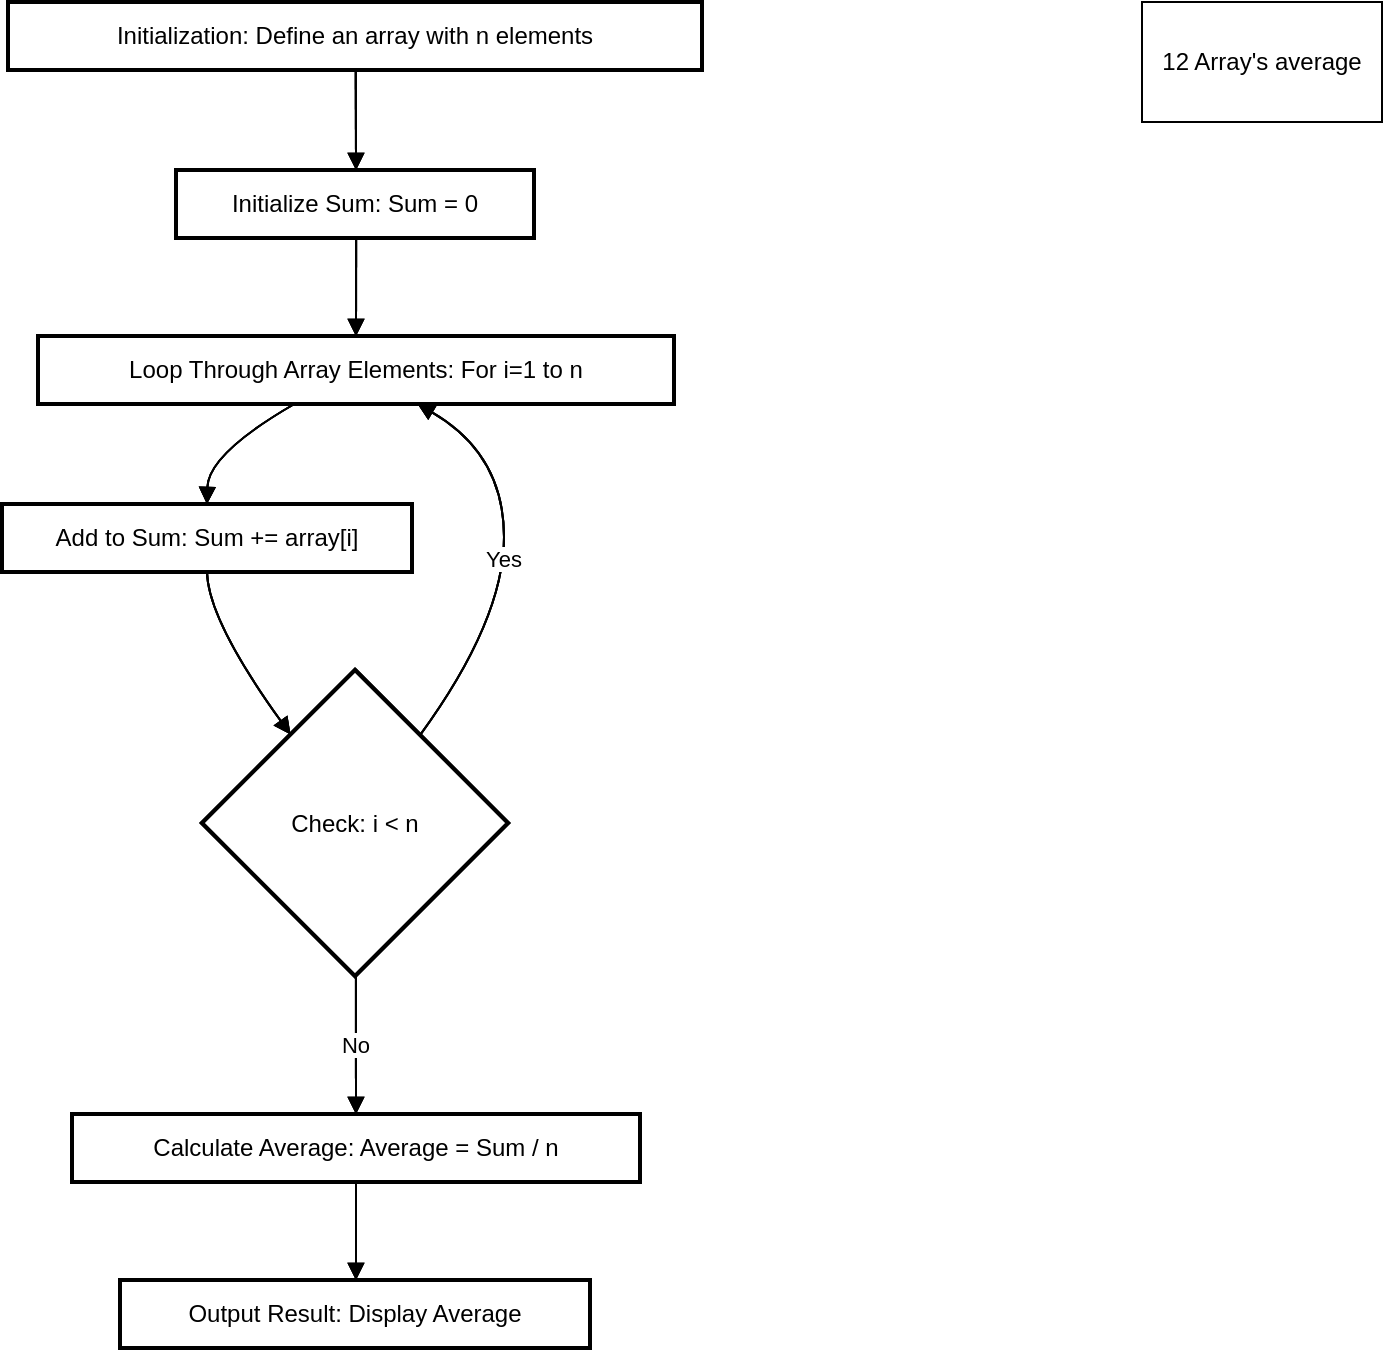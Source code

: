 <mxfile version="22.1.3" type="device" pages="4">
  <diagram id="qxL713kN8bWU6vChNhjM" name="12 Array&#39;s average">
    <mxGraphModel dx="1461" dy="866" grid="1" gridSize="10" guides="1" tooltips="1" connect="1" arrows="1" fold="1" page="1" pageScale="1" pageWidth="827" pageHeight="1169" math="0" shadow="0">
      <root>
        <mxCell id="0" />
        <mxCell id="1" parent="0" />
        <mxCell id="49Zn-wZP_Qk-l5ViFRe0-1" value="Initialization: Define an array with n elements" style="whiteSpace=wrap;strokeWidth=2;" vertex="1" parent="1">
          <mxGeometry x="23" y="20" width="347" height="34" as="geometry" />
        </mxCell>
        <mxCell id="49Zn-wZP_Qk-l5ViFRe0-2" value="Initialize Sum: Sum = 0" style="whiteSpace=wrap;strokeWidth=2;" vertex="1" parent="1">
          <mxGeometry x="107" y="104" width="179" height="34" as="geometry" />
        </mxCell>
        <mxCell id="49Zn-wZP_Qk-l5ViFRe0-3" value="Loop Through Array Elements: For i=1 to n" style="whiteSpace=wrap;strokeWidth=2;" vertex="1" parent="1">
          <mxGeometry x="38" y="187" width="318" height="34" as="geometry" />
        </mxCell>
        <mxCell id="49Zn-wZP_Qk-l5ViFRe0-4" value="Add to Sum: Sum += arrayi" style="whiteSpace=wrap;strokeWidth=2;" vertex="1" parent="1">
          <mxGeometry x="20" y="271" width="205" height="34" as="geometry" />
        </mxCell>
        <mxCell id="49Zn-wZP_Qk-l5ViFRe0-5" value="Check: i &amp;lt; n" style="rhombus;strokeWidth=2;whiteSpace=wrap;" vertex="1" parent="1">
          <mxGeometry x="120" y="354" width="153" height="153" as="geometry" />
        </mxCell>
        <mxCell id="49Zn-wZP_Qk-l5ViFRe0-6" value="Calculate Average: Average = Sum / n" style="whiteSpace=wrap;strokeWidth=2;" vertex="1" parent="1">
          <mxGeometry x="55" y="576" width="284" height="34" as="geometry" />
        </mxCell>
        <mxCell id="49Zn-wZP_Qk-l5ViFRe0-7" value="Output Result: Display Average" style="whiteSpace=wrap;strokeWidth=2;" vertex="1" parent="1">
          <mxGeometry x="79" y="659" width="235" height="34" as="geometry" />
        </mxCell>
        <mxCell id="49Zn-wZP_Qk-l5ViFRe0-8" value="" style="curved=1;startArrow=none;endArrow=block;exitX=0.501;exitY=0.985;entryX=0.503;entryY=-0.015;rounded=0;" edge="1" parent="1" source="49Zn-wZP_Qk-l5ViFRe0-1" target="49Zn-wZP_Qk-l5ViFRe0-2">
          <mxGeometry relative="1" as="geometry">
            <Array as="points" />
          </mxGeometry>
        </mxCell>
        <mxCell id="49Zn-wZP_Qk-l5ViFRe0-9" value="" style="curved=1;startArrow=none;endArrow=block;exitX=0.503;exitY=0.971;entryX=0.5;entryY=0;rounded=0;" edge="1" parent="1" source="49Zn-wZP_Qk-l5ViFRe0-2" target="49Zn-wZP_Qk-l5ViFRe0-3">
          <mxGeometry relative="1" as="geometry">
            <Array as="points" />
          </mxGeometry>
        </mxCell>
        <mxCell id="49Zn-wZP_Qk-l5ViFRe0-10" value="" style="curved=1;startArrow=none;endArrow=block;exitX=0.406;exitY=0.985;entryX=0.5;entryY=-0.015;rounded=0;" edge="1" parent="1" source="49Zn-wZP_Qk-l5ViFRe0-3" target="49Zn-wZP_Qk-l5ViFRe0-4">
          <mxGeometry relative="1" as="geometry">
            <Array as="points">
              <mxPoint x="123" y="246" />
            </Array>
          </mxGeometry>
        </mxCell>
        <mxCell id="49Zn-wZP_Qk-l5ViFRe0-11" value="" style="curved=1;startArrow=none;endArrow=block;exitX=0.5;exitY=0.971;entryX=0.136;entryY=0;rounded=0;" edge="1" parent="1" source="49Zn-wZP_Qk-l5ViFRe0-4" target="49Zn-wZP_Qk-l5ViFRe0-5">
          <mxGeometry relative="1" as="geometry">
            <Array as="points">
              <mxPoint x="123" y="329" />
            </Array>
          </mxGeometry>
        </mxCell>
        <mxCell id="49Zn-wZP_Qk-l5ViFRe0-12" value="Yes" style="curved=1;startArrow=none;endArrow=block;exitX=0.87;exitY=0;entryX=0.594;entryY=0.985;rounded=0;" edge="1" parent="1" source="49Zn-wZP_Qk-l5ViFRe0-5" target="49Zn-wZP_Qk-l5ViFRe0-3">
          <mxGeometry relative="1" as="geometry">
            <Array as="points">
              <mxPoint x="271" y="329" />
              <mxPoint x="271" y="246" />
            </Array>
          </mxGeometry>
        </mxCell>
        <mxCell id="49Zn-wZP_Qk-l5ViFRe0-13" value="No" style="curved=1;startArrow=none;endArrow=block;exitX=0.503;exitY=1.003;entryX=0.5;entryY=-0.003;rounded=0;" edge="1" parent="1" source="49Zn-wZP_Qk-l5ViFRe0-5" target="49Zn-wZP_Qk-l5ViFRe0-6">
          <mxGeometry relative="1" as="geometry">
            <Array as="points" />
          </mxGeometry>
        </mxCell>
        <mxCell id="49Zn-wZP_Qk-l5ViFRe0-14" value="" style="curved=1;startArrow=none;endArrow=block;exitX=0.5;exitY=0.983;entryX=0.502;entryY=0.012;rounded=0;" edge="1" parent="1" source="49Zn-wZP_Qk-l5ViFRe0-6" target="49Zn-wZP_Qk-l5ViFRe0-7">
          <mxGeometry relative="1" as="geometry">
            <Array as="points" />
          </mxGeometry>
        </mxCell>
        <mxCell id="49Zn-wZP_Qk-l5ViFRe0-15" value="Initialization: Define an array with n elements" style="whiteSpace=wrap;strokeWidth=2;" vertex="1" parent="1">
          <mxGeometry x="23" y="20" width="347" height="34" as="geometry" />
        </mxCell>
        <mxCell id="49Zn-wZP_Qk-l5ViFRe0-16" value="Initialize Sum: Sum = 0" style="whiteSpace=wrap;strokeWidth=2;" vertex="1" parent="1">
          <mxGeometry x="107" y="104" width="179" height="34" as="geometry" />
        </mxCell>
        <mxCell id="49Zn-wZP_Qk-l5ViFRe0-17" value="Loop Through Array Elements: For i=1 to n" style="whiteSpace=wrap;strokeWidth=2;" vertex="1" parent="1">
          <mxGeometry x="38" y="187" width="318" height="34" as="geometry" />
        </mxCell>
        <mxCell id="49Zn-wZP_Qk-l5ViFRe0-18" value="Add to Sum: Sum += arrayi" style="whiteSpace=wrap;strokeWidth=2;" vertex="1" parent="1">
          <mxGeometry x="20" y="271" width="205" height="34" as="geometry" />
        </mxCell>
        <mxCell id="49Zn-wZP_Qk-l5ViFRe0-19" value="Check: i &amp;lt; n" style="rhombus;strokeWidth=2;whiteSpace=wrap;" vertex="1" parent="1">
          <mxGeometry x="120" y="354" width="153" height="153" as="geometry" />
        </mxCell>
        <mxCell id="49Zn-wZP_Qk-l5ViFRe0-20" value="Calculate Average: Average = Sum / n" style="whiteSpace=wrap;strokeWidth=2;" vertex="1" parent="1">
          <mxGeometry x="55" y="576" width="284" height="34" as="geometry" />
        </mxCell>
        <mxCell id="49Zn-wZP_Qk-l5ViFRe0-21" value="Output Result: Display Average" style="whiteSpace=wrap;strokeWidth=2;" vertex="1" parent="1">
          <mxGeometry x="79" y="659" width="235" height="34" as="geometry" />
        </mxCell>
        <mxCell id="49Zn-wZP_Qk-l5ViFRe0-22" value="" style="curved=1;startArrow=none;endArrow=block;exitX=0.501;exitY=0.985;entryX=0.503;entryY=-0.015;rounded=0;" edge="1" parent="1" source="49Zn-wZP_Qk-l5ViFRe0-15" target="49Zn-wZP_Qk-l5ViFRe0-16">
          <mxGeometry relative="1" as="geometry">
            <Array as="points" />
          </mxGeometry>
        </mxCell>
        <mxCell id="49Zn-wZP_Qk-l5ViFRe0-23" value="" style="curved=1;startArrow=none;endArrow=block;exitX=0.503;exitY=0.971;entryX=0.5;entryY=0;rounded=0;" edge="1" parent="1" source="49Zn-wZP_Qk-l5ViFRe0-16" target="49Zn-wZP_Qk-l5ViFRe0-17">
          <mxGeometry relative="1" as="geometry">
            <Array as="points" />
          </mxGeometry>
        </mxCell>
        <mxCell id="49Zn-wZP_Qk-l5ViFRe0-24" value="" style="curved=1;startArrow=none;endArrow=block;exitX=0.406;exitY=0.985;entryX=0.5;entryY=-0.015;rounded=0;" edge="1" parent="1" source="49Zn-wZP_Qk-l5ViFRe0-17" target="49Zn-wZP_Qk-l5ViFRe0-18">
          <mxGeometry relative="1" as="geometry">
            <Array as="points">
              <mxPoint x="123" y="246" />
            </Array>
          </mxGeometry>
        </mxCell>
        <mxCell id="49Zn-wZP_Qk-l5ViFRe0-25" value="" style="curved=1;startArrow=none;endArrow=block;exitX=0.5;exitY=0.971;entryX=0.136;entryY=0;rounded=0;" edge="1" parent="1" source="49Zn-wZP_Qk-l5ViFRe0-18" target="49Zn-wZP_Qk-l5ViFRe0-19">
          <mxGeometry relative="1" as="geometry">
            <Array as="points">
              <mxPoint x="123" y="329" />
            </Array>
          </mxGeometry>
        </mxCell>
        <mxCell id="49Zn-wZP_Qk-l5ViFRe0-26" value="Yes" style="curved=1;startArrow=none;endArrow=block;exitX=0.87;exitY=0;entryX=0.594;entryY=0.985;rounded=0;" edge="1" parent="1" source="49Zn-wZP_Qk-l5ViFRe0-19" target="49Zn-wZP_Qk-l5ViFRe0-17">
          <mxGeometry relative="1" as="geometry">
            <Array as="points">
              <mxPoint x="271" y="329" />
              <mxPoint x="271" y="246" />
            </Array>
          </mxGeometry>
        </mxCell>
        <mxCell id="49Zn-wZP_Qk-l5ViFRe0-27" value="No" style="curved=1;startArrow=none;endArrow=block;exitX=0.503;exitY=1.003;entryX=0.5;entryY=-0.003;rounded=0;" edge="1" parent="1" source="49Zn-wZP_Qk-l5ViFRe0-19" target="49Zn-wZP_Qk-l5ViFRe0-20">
          <mxGeometry relative="1" as="geometry">
            <Array as="points" />
          </mxGeometry>
        </mxCell>
        <mxCell id="49Zn-wZP_Qk-l5ViFRe0-28" value="" style="curved=1;startArrow=none;endArrow=block;exitX=0.5;exitY=0.983;entryX=0.502;entryY=0.012;rounded=0;" edge="1" parent="1" source="49Zn-wZP_Qk-l5ViFRe0-20" target="49Zn-wZP_Qk-l5ViFRe0-21">
          <mxGeometry relative="1" as="geometry">
            <Array as="points" />
          </mxGeometry>
        </mxCell>
        <mxCell id="49Zn-wZP_Qk-l5ViFRe0-29" value="Initialization: Define an array with n elements" style="whiteSpace=wrap;strokeWidth=2;" vertex="1" parent="1">
          <mxGeometry x="23" y="20" width="347" height="34" as="geometry" />
        </mxCell>
        <mxCell id="49Zn-wZP_Qk-l5ViFRe0-30" value="Initialize Sum: Sum = 0" style="whiteSpace=wrap;strokeWidth=2;" vertex="1" parent="1">
          <mxGeometry x="107" y="104" width="179" height="34" as="geometry" />
        </mxCell>
        <mxCell id="49Zn-wZP_Qk-l5ViFRe0-31" value="Loop Through Array Elements: For i=1 to n" style="whiteSpace=wrap;strokeWidth=2;" vertex="1" parent="1">
          <mxGeometry x="38" y="187" width="318" height="34" as="geometry" />
        </mxCell>
        <mxCell id="49Zn-wZP_Qk-l5ViFRe0-32" value="Add to Sum: Sum += array[i]" style="whiteSpace=wrap;strokeWidth=2;" vertex="1" parent="1">
          <mxGeometry x="20" y="271" width="205" height="34" as="geometry" />
        </mxCell>
        <mxCell id="49Zn-wZP_Qk-l5ViFRe0-33" value="Check: i &lt; n" style="rhombus;strokeWidth=2;whiteSpace=wrap;" vertex="1" parent="1">
          <mxGeometry x="120" y="354" width="153" height="153" as="geometry" />
        </mxCell>
        <mxCell id="49Zn-wZP_Qk-l5ViFRe0-34" value="Calculate Average: Average = Sum / n" style="whiteSpace=wrap;strokeWidth=2;" vertex="1" parent="1">
          <mxGeometry x="55" y="576" width="284" height="34" as="geometry" />
        </mxCell>
        <mxCell id="49Zn-wZP_Qk-l5ViFRe0-35" value="Output Result: Display Average" style="whiteSpace=wrap;strokeWidth=2;" vertex="1" parent="1">
          <mxGeometry x="79" y="659" width="235" height="34" as="geometry" />
        </mxCell>
        <mxCell id="49Zn-wZP_Qk-l5ViFRe0-36" value="" style="curved=1;startArrow=none;endArrow=block;exitX=0.501;exitY=0.985;entryX=0.503;entryY=-0.015;rounded=0;" edge="1" parent="1" source="49Zn-wZP_Qk-l5ViFRe0-29" target="49Zn-wZP_Qk-l5ViFRe0-30">
          <mxGeometry relative="1" as="geometry">
            <Array as="points" />
          </mxGeometry>
        </mxCell>
        <mxCell id="49Zn-wZP_Qk-l5ViFRe0-37" value="" style="curved=1;startArrow=none;endArrow=block;exitX=0.503;exitY=0.971;entryX=0.5;entryY=0;rounded=0;" edge="1" parent="1" source="49Zn-wZP_Qk-l5ViFRe0-30" target="49Zn-wZP_Qk-l5ViFRe0-31">
          <mxGeometry relative="1" as="geometry">
            <Array as="points" />
          </mxGeometry>
        </mxCell>
        <mxCell id="49Zn-wZP_Qk-l5ViFRe0-38" value="" style="curved=1;startArrow=none;endArrow=block;exitX=0.406;exitY=0.985;entryX=0.5;entryY=-0.015;rounded=0;" edge="1" parent="1" source="49Zn-wZP_Qk-l5ViFRe0-31" target="49Zn-wZP_Qk-l5ViFRe0-32">
          <mxGeometry relative="1" as="geometry">
            <Array as="points">
              <mxPoint x="123" y="246" />
            </Array>
          </mxGeometry>
        </mxCell>
        <mxCell id="49Zn-wZP_Qk-l5ViFRe0-39" value="" style="curved=1;startArrow=none;endArrow=block;exitX=0.5;exitY=0.971;entryX=0.136;entryY=0;rounded=0;" edge="1" parent="1" source="49Zn-wZP_Qk-l5ViFRe0-32" target="49Zn-wZP_Qk-l5ViFRe0-33">
          <mxGeometry relative="1" as="geometry">
            <Array as="points">
              <mxPoint x="123" y="329" />
            </Array>
          </mxGeometry>
        </mxCell>
        <mxCell id="49Zn-wZP_Qk-l5ViFRe0-40" value="Yes" style="curved=1;startArrow=none;endArrow=block;exitX=0.87;exitY=0;entryX=0.594;entryY=0.985;rounded=0;" edge="1" parent="1" source="49Zn-wZP_Qk-l5ViFRe0-33" target="49Zn-wZP_Qk-l5ViFRe0-31">
          <mxGeometry relative="1" as="geometry">
            <Array as="points">
              <mxPoint x="271" y="329" />
              <mxPoint x="271" y="246" />
            </Array>
          </mxGeometry>
        </mxCell>
        <mxCell id="49Zn-wZP_Qk-l5ViFRe0-41" value="No" style="curved=1;startArrow=none;endArrow=block;exitX=0.503;exitY=1.003;entryX=0.5;entryY=-0.003;rounded=0;" edge="1" parent="1" source="49Zn-wZP_Qk-l5ViFRe0-33" target="49Zn-wZP_Qk-l5ViFRe0-34">
          <mxGeometry relative="1" as="geometry">
            <Array as="points" />
          </mxGeometry>
        </mxCell>
        <mxCell id="49Zn-wZP_Qk-l5ViFRe0-42" value="" style="curved=1;startArrow=none;endArrow=block;exitX=0.5;exitY=0.983;entryX=0.502;entryY=0.012;rounded=0;" edge="1" parent="1" source="49Zn-wZP_Qk-l5ViFRe0-34" target="49Zn-wZP_Qk-l5ViFRe0-35">
          <mxGeometry relative="1" as="geometry">
            <Array as="points" />
          </mxGeometry>
        </mxCell>
        <mxCell id="t8vSbve2dX0XLb2_3TG1-1" value="12 Array&#39;s average" style="rounded=0;whiteSpace=wrap;html=1;" vertex="1" parent="1">
          <mxGeometry x="590" y="20" width="120" height="60" as="geometry" />
        </mxCell>
      </root>
    </mxGraphModel>
  </diagram>
  <diagram id="JDEsV9QuojuC57N2pW2-" name="17 Swap array">
    <mxGraphModel dx="1242" dy="736" grid="1" gridSize="10" guides="1" tooltips="1" connect="1" arrows="1" fold="1" page="1" pageScale="1" pageWidth="827" pageHeight="1169" math="0" shadow="0">
      <root>
        <mxCell id="0" />
        <mxCell id="1" parent="0" />
        <mxCell id="sEVxRAE-g1DBfIfK3yg--1" value="Initialization: Define an array with n elements" style="whiteSpace=wrap;strokeWidth=2;" vertex="1" parent="1">
          <mxGeometry x="133" y="20" width="347" height="34" as="geometry" />
        </mxCell>
        <mxCell id="sEVxRAE-g1DBfIfK3yg--2" value="Loop: For i=0 to n/2 - 1" style="whiteSpace=wrap;strokeWidth=2;" vertex="1" parent="1">
          <mxGeometry x="215" y="104" width="183" height="34" as="geometry" />
        </mxCell>
        <mxCell id="sEVxRAE-g1DBfIfK3yg--3" value="Swap Elements: Swap array[i] with array[n-i-1]" style="whiteSpace=wrap;strokeWidth=2;" vertex="1" parent="1">
          <mxGeometry x="20" y="187" width="352" height="34" as="geometry" />
        </mxCell>
        <mxCell id="sEVxRAE-g1DBfIfK3yg--4" value="Check: i &amp;lt; n/2 - 1" style="rhombus;strokeWidth=2;whiteSpace=wrap;" vertex="1" parent="1">
          <mxGeometry x="210" y="271" width="194" height="194" as="geometry" />
        </mxCell>
        <mxCell id="sEVxRAE-g1DBfIfK3yg--5" value="Output Result: Display Reversed Array" style="whiteSpace=wrap;strokeWidth=2;" vertex="1" parent="1">
          <mxGeometry x="164" y="533" width="286" height="34" as="geometry" />
        </mxCell>
        <mxCell id="sEVxRAE-g1DBfIfK3yg--6" value="" style="curved=1;startArrow=none;endArrow=block;exitX=0.501;exitY=0.985;entryX=0.503;entryY=-0.015;rounded=0;" edge="1" parent="1" source="sEVxRAE-g1DBfIfK3yg--1" target="sEVxRAE-g1DBfIfK3yg--2">
          <mxGeometry relative="1" as="geometry">
            <Array as="points" />
          </mxGeometry>
        </mxCell>
        <mxCell id="sEVxRAE-g1DBfIfK3yg--7" value="" style="curved=1;startArrow=none;endArrow=block;exitX=0.259;exitY=0.971;entryX=0.5;entryY=0;rounded=0;" edge="1" parent="1" source="sEVxRAE-g1DBfIfK3yg--2" target="sEVxRAE-g1DBfIfK3yg--3">
          <mxGeometry relative="1" as="geometry">
            <Array as="points">
              <mxPoint x="196" y="162" />
            </Array>
          </mxGeometry>
        </mxCell>
        <mxCell id="sEVxRAE-g1DBfIfK3yg--8" value="" style="curved=1;startArrow=none;endArrow=block;exitX=0.5;exitY=0.985;entryX=0.044;entryY=-0.003;rounded=0;" edge="1" parent="1" source="sEVxRAE-g1DBfIfK3yg--3" target="sEVxRAE-g1DBfIfK3yg--4">
          <mxGeometry relative="1" as="geometry">
            <Array as="points">
              <mxPoint x="196" y="246" />
            </Array>
          </mxGeometry>
        </mxCell>
        <mxCell id="sEVxRAE-g1DBfIfK3yg--9" value="Yes" style="curved=1;startArrow=none;endArrow=block;exitX=0.955;exitY=-0.003;entryX=0.746;entryY=0.971;rounded=0;" edge="1" parent="1" source="sEVxRAE-g1DBfIfK3yg--4" target="sEVxRAE-g1DBfIfK3yg--2">
          <mxGeometry relative="1" as="geometry">
            <Array as="points">
              <mxPoint x="418" y="246" />
              <mxPoint x="418" y="162" />
            </Array>
          </mxGeometry>
        </mxCell>
        <mxCell id="sEVxRAE-g1DBfIfK3yg--10" value="No" style="curved=1;startArrow=none;endArrow=block;entryX=0.5;entryY=0.003;rounded=0;" edge="1" parent="1" target="sEVxRAE-g1DBfIfK3yg--5">
          <mxGeometry relative="1" as="geometry">
            <Array as="points" />
            <mxPoint x="307" y="460" as="sourcePoint" />
          </mxGeometry>
        </mxCell>
        <mxCell id="MiMreOUFnWiPgCnGd52_-1" value="17 Swap array" style="rounded=0;whiteSpace=wrap;html=1;" vertex="1" parent="1">
          <mxGeometry x="650" y="20" width="120" height="60" as="geometry" />
        </mxCell>
      </root>
    </mxGraphModel>
  </diagram>
  <diagram id="fZkZ3JfvddL3wRyJOQH4" name="15 Min&amp;Max Sum">
    <mxGraphModel dx="1242" dy="736" grid="1" gridSize="10" guides="1" tooltips="1" connect="1" arrows="1" fold="1" page="1" pageScale="1" pageWidth="827" pageHeight="1169" math="0" shadow="0">
      <root>
        <mxCell id="0" />
        <mxCell id="1" parent="0" />
        <mxCell id="_orzKtjVIa_Iso9oX678-56" value="Initialization: Define an array with n elements" style="whiteSpace=wrap;strokeWidth=2;" vertex="1" parent="1">
          <mxGeometry x="267" y="60" width="347" height="34" as="geometry" />
        </mxCell>
        <mxCell id="_orzKtjVIa_Iso9oX678-57" value="Initialize Min and Max Variables" style="whiteSpace=wrap;strokeWidth=2;" vertex="1" parent="1">
          <mxGeometry x="320" y="144" width="240" height="34" as="geometry" />
        </mxCell>
        <mxCell id="_orzKtjVIa_Iso9oX678-58" value="Loop Through Array: For i=0 to n-1" style="whiteSpace=wrap;strokeWidth=2;" vertex="1" parent="1">
          <mxGeometry x="310" y="227" width="262" height="34" as="geometry" />
        </mxCell>
        <mxCell id="_orzKtjVIa_Iso9oX678-59" value="Update Min and Max: If array[i] &lt; minValue or array[i] &lt; maxValue" style="whiteSpace=wrap;strokeWidth=2;" vertex="1" parent="1">
          <mxGeometry x="20" y="311" width="530" height="34" as="geometry" />
        </mxCell>
        <mxCell id="_orzKtjVIa_Iso9oX678-60" value="Check: i &lt; n-1" style="whiteSpace=wrap;strokeWidth=2;" vertex="1" parent="1">
          <mxGeometry x="373" y="400" width="134" height="34" as="geometry" />
        </mxCell>
        <mxCell id="_orzKtjVIa_Iso9oX678-61" value="Determine Order of Indices: minIndex and maxIndex" style="whiteSpace=wrap;strokeWidth=2;" vertex="1" parent="1">
          <mxGeometry x="245" y="496" width="390" height="34" as="geometry" />
        </mxCell>
        <mxCell id="_orzKtjVIa_Iso9oX678-62" value="Initialize Sum Variable: sum = 0" style="whiteSpace=wrap;strokeWidth=2;" vertex="1" parent="1">
          <mxGeometry x="320" y="580" width="241" height="34" as="geometry" />
        </mxCell>
        <mxCell id="_orzKtjVIa_Iso9oX678-63" value="Loop for Summation: From minIndex + 1 to maxIndex - 1" style="whiteSpace=wrap;strokeWidth=2;" vertex="1" parent="1">
          <mxGeometry x="230" y="663" width="420" height="34" as="geometry" />
        </mxCell>
        <mxCell id="_orzKtjVIa_Iso9oX678-64" value="Add to Sum: sum += array[i]" style="whiteSpace=wrap;strokeWidth=2;" vertex="1" parent="1">
          <mxGeometry x="256" y="747" width="216" height="34" as="geometry" />
        </mxCell>
        <mxCell id="_orzKtjVIa_Iso9oX678-65" value="Check: i &lt; maxIndex - 1" style="rhombus;strokeWidth=2;whiteSpace=wrap;" vertex="1" parent="1">
          <mxGeometry x="322" y="830" width="237" height="237" as="geometry" />
        </mxCell>
        <mxCell id="_orzKtjVIa_Iso9oX678-66" value="Output Result: Display Sum" style="whiteSpace=wrap;strokeWidth=2;" vertex="1" parent="1">
          <mxGeometry x="335.5" y="1110" width="209" height="34" as="geometry" />
        </mxCell>
        <mxCell id="_orzKtjVIa_Iso9oX678-67" value="" style="curved=1;startArrow=none;endArrow=block;exitX=0.5;exitY=0.985;entryX=0.502;entryY=-0.015;rounded=0;" edge="1" parent="1" source="_orzKtjVIa_Iso9oX678-56" target="_orzKtjVIa_Iso9oX678-57">
          <mxGeometry relative="1" as="geometry">
            <Array as="points" />
          </mxGeometry>
        </mxCell>
        <mxCell id="_orzKtjVIa_Iso9oX678-68" value="" style="curved=1;startArrow=none;endArrow=block;exitX=0.502;exitY=0.971;entryX=0.498;entryY=0;rounded=0;" edge="1" parent="1" source="_orzKtjVIa_Iso9oX678-57" target="_orzKtjVIa_Iso9oX678-58">
          <mxGeometry relative="1" as="geometry">
            <Array as="points" />
          </mxGeometry>
        </mxCell>
        <mxCell id="_orzKtjVIa_Iso9oX678-69" value="" style="curved=1;startArrow=none;endArrow=block;exitX=0.26;exitY=0.985;entryX=0.5;entryY=-0.015;rounded=0;" edge="1" parent="1" source="_orzKtjVIa_Iso9oX678-58" target="_orzKtjVIa_Iso9oX678-59">
          <mxGeometry relative="1" as="geometry">
            <Array as="points">
              <mxPoint x="285" y="286" />
            </Array>
          </mxGeometry>
        </mxCell>
        <mxCell id="_orzKtjVIa_Iso9oX678-70" value="" style="curved=1;startArrow=none;endArrow=block;exitX=0.5;exitY=0.971;entryX=0.037;entryY=0;rounded=0;" edge="1" parent="1" source="_orzKtjVIa_Iso9oX678-59" target="_orzKtjVIa_Iso9oX678-60">
          <mxGeometry relative="1" as="geometry">
            <Array as="points">
              <mxPoint x="285" y="369" />
            </Array>
          </mxGeometry>
        </mxCell>
        <mxCell id="_orzKtjVIa_Iso9oX678-71" value="Yes" style="curved=1;startArrow=none;endArrow=block;exitX=0.969;exitY=0;entryX=0.736;entryY=0.985;rounded=0;" edge="1" parent="1" source="_orzKtjVIa_Iso9oX678-60" target="_orzKtjVIa_Iso9oX678-58">
          <mxGeometry relative="1" as="geometry">
            <Array as="points">
              <mxPoint x="596" y="369" />
              <mxPoint x="596" y="286" />
            </Array>
          </mxGeometry>
        </mxCell>
        <mxCell id="_orzKtjVIa_Iso9oX678-72" value="No" style="curved=1;startArrow=none;endArrow=block;exitX=0.503;exitY=0.985;entryX=0.501;entryY=0;rounded=0;" edge="1" parent="1" source="_orzKtjVIa_Iso9oX678-60" target="_orzKtjVIa_Iso9oX678-61">
          <mxGeometry relative="1" as="geometry">
            <Array as="points" />
          </mxGeometry>
        </mxCell>
        <mxCell id="_orzKtjVIa_Iso9oX678-73" value="" style="curved=1;startArrow=none;endArrow=block;exitX=0.501;exitY=0.985;entryX=0.5;entryY=-0.015;rounded=0;" edge="1" parent="1" source="_orzKtjVIa_Iso9oX678-61" target="_orzKtjVIa_Iso9oX678-62">
          <mxGeometry relative="1" as="geometry">
            <Array as="points" />
          </mxGeometry>
        </mxCell>
        <mxCell id="_orzKtjVIa_Iso9oX678-74" value="" style="curved=1;startArrow=none;endArrow=block;exitX=0.5;exitY=0.971;entryX=0.501;entryY=0;rounded=0;" edge="1" parent="1" source="_orzKtjVIa_Iso9oX678-62" target="_orzKtjVIa_Iso9oX678-63">
          <mxGeometry relative="1" as="geometry">
            <Array as="points" />
          </mxGeometry>
        </mxCell>
        <mxCell id="_orzKtjVIa_Iso9oX678-75" value="" style="curved=1;startArrow=none;endArrow=block;exitX=0.427;exitY=0.985;entryX=0.497;entryY=-0.015;rounded=0;" edge="1" parent="1" source="_orzKtjVIa_Iso9oX678-63" target="_orzKtjVIa_Iso9oX678-64">
          <mxGeometry relative="1" as="geometry">
            <Array as="points">
              <mxPoint x="363" y="722" />
            </Array>
          </mxGeometry>
        </mxCell>
        <mxCell id="_orzKtjVIa_Iso9oX678-76" value="" style="curved=1;startArrow=none;endArrow=block;exitX=0.497;exitY=0.971;entryX=0.231;entryY=0;rounded=0;" edge="1" parent="1" source="_orzKtjVIa_Iso9oX678-64" target="_orzKtjVIa_Iso9oX678-65">
          <mxGeometry relative="1" as="geometry">
            <Array as="points">
              <mxPoint x="363" y="805" />
            </Array>
          </mxGeometry>
        </mxCell>
        <mxCell id="_orzKtjVIa_Iso9oX678-77" value="Yes" style="curved=1;startArrow=none;endArrow=block;exitX=0.768;exitY=0;entryX=0.575;entryY=0.985;rounded=0;" edge="1" parent="1" source="_orzKtjVIa_Iso9oX678-65" target="_orzKtjVIa_Iso9oX678-63">
          <mxGeometry relative="1" as="geometry">
            <Array as="points">
              <mxPoint x="517" y="805" />
              <mxPoint x="517" y="722" />
            </Array>
          </mxGeometry>
        </mxCell>
        <mxCell id="_orzKtjVIa_Iso9oX678-78" value="No" style="curved=1;startArrow=none;endArrow=block;exitX=0.5;exitY=1.001;entryX=0.5;entryY=-0.011;rounded=0;" edge="1" parent="1" source="_orzKtjVIa_Iso9oX678-65" target="_orzKtjVIa_Iso9oX678-66">
          <mxGeometry relative="1" as="geometry">
            <Array as="points" />
          </mxGeometry>
        </mxCell>
        <mxCell id="eti13b189K7-hGc6TSZU-1" value="15 Min&amp;Max Sum" style="rounded=0;whiteSpace=wrap;html=1;" vertex="1" parent="1">
          <mxGeometry x="700" y="34" width="120" height="60" as="geometry" />
        </mxCell>
      </root>
    </mxGraphModel>
  </diagram>
  <diagram id="Jt2t3nyAONWjTxrXoPG-" name="16 Min&amp;Max index">
    <mxGraphModel dx="1242" dy="736" grid="1" gridSize="10" guides="1" tooltips="1" connect="1" arrows="1" fold="1" page="1" pageScale="1" pageWidth="827" pageHeight="1169" math="0" shadow="0">
      <root>
        <mxCell id="0" />
        <mxCell id="1" parent="0" />
        <mxCell id="FAzKNT11rm69-UJjT_n5-1" value="Initialization: Define an array with n elements" style="whiteSpace=wrap;strokeWidth=2;" vertex="1" parent="1">
          <mxGeometry x="308" y="20" width="347" height="34" as="geometry" />
        </mxCell>
        <mxCell id="FAzKNT11rm69-UJjT_n5-2" value="Initialize Min and Max Variables: minValue, maxValue, minIndex, maxIndex" style="whiteSpace=wrap;strokeWidth=2;" vertex="1" parent="1">
          <mxGeometry x="206" y="104" width="551" height="34" as="geometry" />
        </mxCell>
        <mxCell id="FAzKNT11rm69-UJjT_n5-3" value="Loop Through Array: For i=1 to n-1" style="whiteSpace=wrap;strokeWidth=2;" vertex="1" parent="1">
          <mxGeometry x="350" y="187" width="262" height="34" as="geometry" />
        </mxCell>
        <mxCell id="FAzKNT11rm69-UJjT_n5-4" value="Update Min: If array[i] &lt; minValue" style="whiteSpace=wrap;strokeWidth=2;" vertex="1" parent="1">
          <mxGeometry x="345" y="340" width="270" height="45" as="geometry" />
        </mxCell>
        <mxCell id="FAzKNT11rm69-UJjT_n5-5" value="Update Max: If array[i] &gt; maxValue" style="whiteSpace=wrap;strokeWidth=2;" vertex="1" parent="1">
          <mxGeometry x="349" y="271" width="265" height="34" as="geometry" />
        </mxCell>
        <mxCell id="FAzKNT11rm69-UJjT_n5-6" value="Check: i &lt; n-1" style="whiteSpace=wrap;strokeWidth=2;" vertex="1" parent="1">
          <mxGeometry x="413" y="430" width="134" height="34" as="geometry" />
        </mxCell>
        <mxCell id="FAzKNT11rm69-UJjT_n5-7" value="Output Result: Display minIndex and maxIndex" style="whiteSpace=wrap;strokeWidth=2;" vertex="1" parent="1">
          <mxGeometry x="306" y="532" width="349" height="34" as="geometry" />
        </mxCell>
        <mxCell id="FAzKNT11rm69-UJjT_n5-8" value="" style="curved=1;startArrow=none;endArrow=block;exitX=0.499;exitY=0.985;entryX=0.5;entryY=-0.015;rounded=0;" edge="1" parent="1" source="FAzKNT11rm69-UJjT_n5-1" target="FAzKNT11rm69-UJjT_n5-2">
          <mxGeometry relative="1" as="geometry">
            <Array as="points" />
          </mxGeometry>
        </mxCell>
        <mxCell id="FAzKNT11rm69-UJjT_n5-9" value="" style="curved=1;startArrow=none;endArrow=block;exitX=0.5;exitY=0.971;entryX=0.501;entryY=0;rounded=0;" edge="1" parent="1" source="FAzKNT11rm69-UJjT_n5-2" target="FAzKNT11rm69-UJjT_n5-3">
          <mxGeometry relative="1" as="geometry">
            <Array as="points" />
          </mxGeometry>
        </mxCell>
        <mxCell id="FAzKNT11rm69-UJjT_n5-11" value="" style="curved=1;startArrow=none;endArrow=block;exitX=0.501;exitY=0.985;entryX=0.499;entryY=-0.015;rounded=0;" edge="1" parent="1" source="FAzKNT11rm69-UJjT_n5-3" target="FAzKNT11rm69-UJjT_n5-5">
          <mxGeometry relative="1" as="geometry">
            <Array as="points" />
          </mxGeometry>
        </mxCell>
        <mxCell id="FAzKNT11rm69-UJjT_n5-13" value="" style="curved=1;startArrow=none;endArrow=block;exitX=0.499;exitY=0.971;rounded=0;" edge="1" parent="1" source="FAzKNT11rm69-UJjT_n5-5">
          <mxGeometry relative="1" as="geometry">
            <Array as="points" />
            <mxPoint x="481" y="340" as="targetPoint" />
          </mxGeometry>
        </mxCell>
        <mxCell id="FAzKNT11rm69-UJjT_n5-14" value="Yes" style="curved=1;startArrow=none;endArrow=block;exitX=1.002;exitY=0.032;entryX=0.775;entryY=0.985;rounded=0;" edge="1" parent="1" source="FAzKNT11rm69-UJjT_n5-6" target="FAzKNT11rm69-UJjT_n5-3">
          <mxGeometry relative="1" as="geometry">
            <Array as="points">
              <mxPoint x="710" y="380" />
              <mxPoint x="660" y="246" />
            </Array>
          </mxGeometry>
        </mxCell>
        <mxCell id="FAzKNT11rm69-UJjT_n5-15" value="No" style="curved=1;startArrow=none;endArrow=block;exitX=0.502;exitY=0.985;entryX=0.499;entryY=0;rounded=0;" edge="1" parent="1" source="FAzKNT11rm69-UJjT_n5-6" target="FAzKNT11rm69-UJjT_n5-7">
          <mxGeometry relative="1" as="geometry">
            <Array as="points" />
          </mxGeometry>
        </mxCell>
        <mxCell id="7k2OCCE4Z481CLC-1HaA-1" value="16 Min&amp;Max index" style="rounded=0;whiteSpace=wrap;html=1;" vertex="1" parent="1">
          <mxGeometry x="700" y="7" width="120" height="60" as="geometry" />
        </mxCell>
        <mxCell id="7k2OCCE4Z481CLC-1HaA-2" value="" style="curved=1;startArrow=none;endArrow=block;exitX=0.5;exitY=1;rounded=0;exitDx=0;exitDy=0;" edge="1" parent="1" source="FAzKNT11rm69-UJjT_n5-4">
          <mxGeometry relative="1" as="geometry">
            <Array as="points" />
            <mxPoint x="491" y="315" as="sourcePoint" />
            <mxPoint x="480" y="430" as="targetPoint" />
          </mxGeometry>
        </mxCell>
      </root>
    </mxGraphModel>
  </diagram>
</mxfile>
